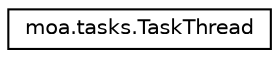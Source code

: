 digraph G
{
  edge [fontname="Helvetica",fontsize="10",labelfontname="Helvetica",labelfontsize="10"];
  node [fontname="Helvetica",fontsize="10",shape=record];
  rankdir=LR;
  Node1 [label="moa.tasks.TaskThread",height=0.2,width=0.4,color="black", fillcolor="white", style="filled",URL="$classmoa_1_1tasks_1_1TaskThread.html",tooltip="Task Thread."];
}
